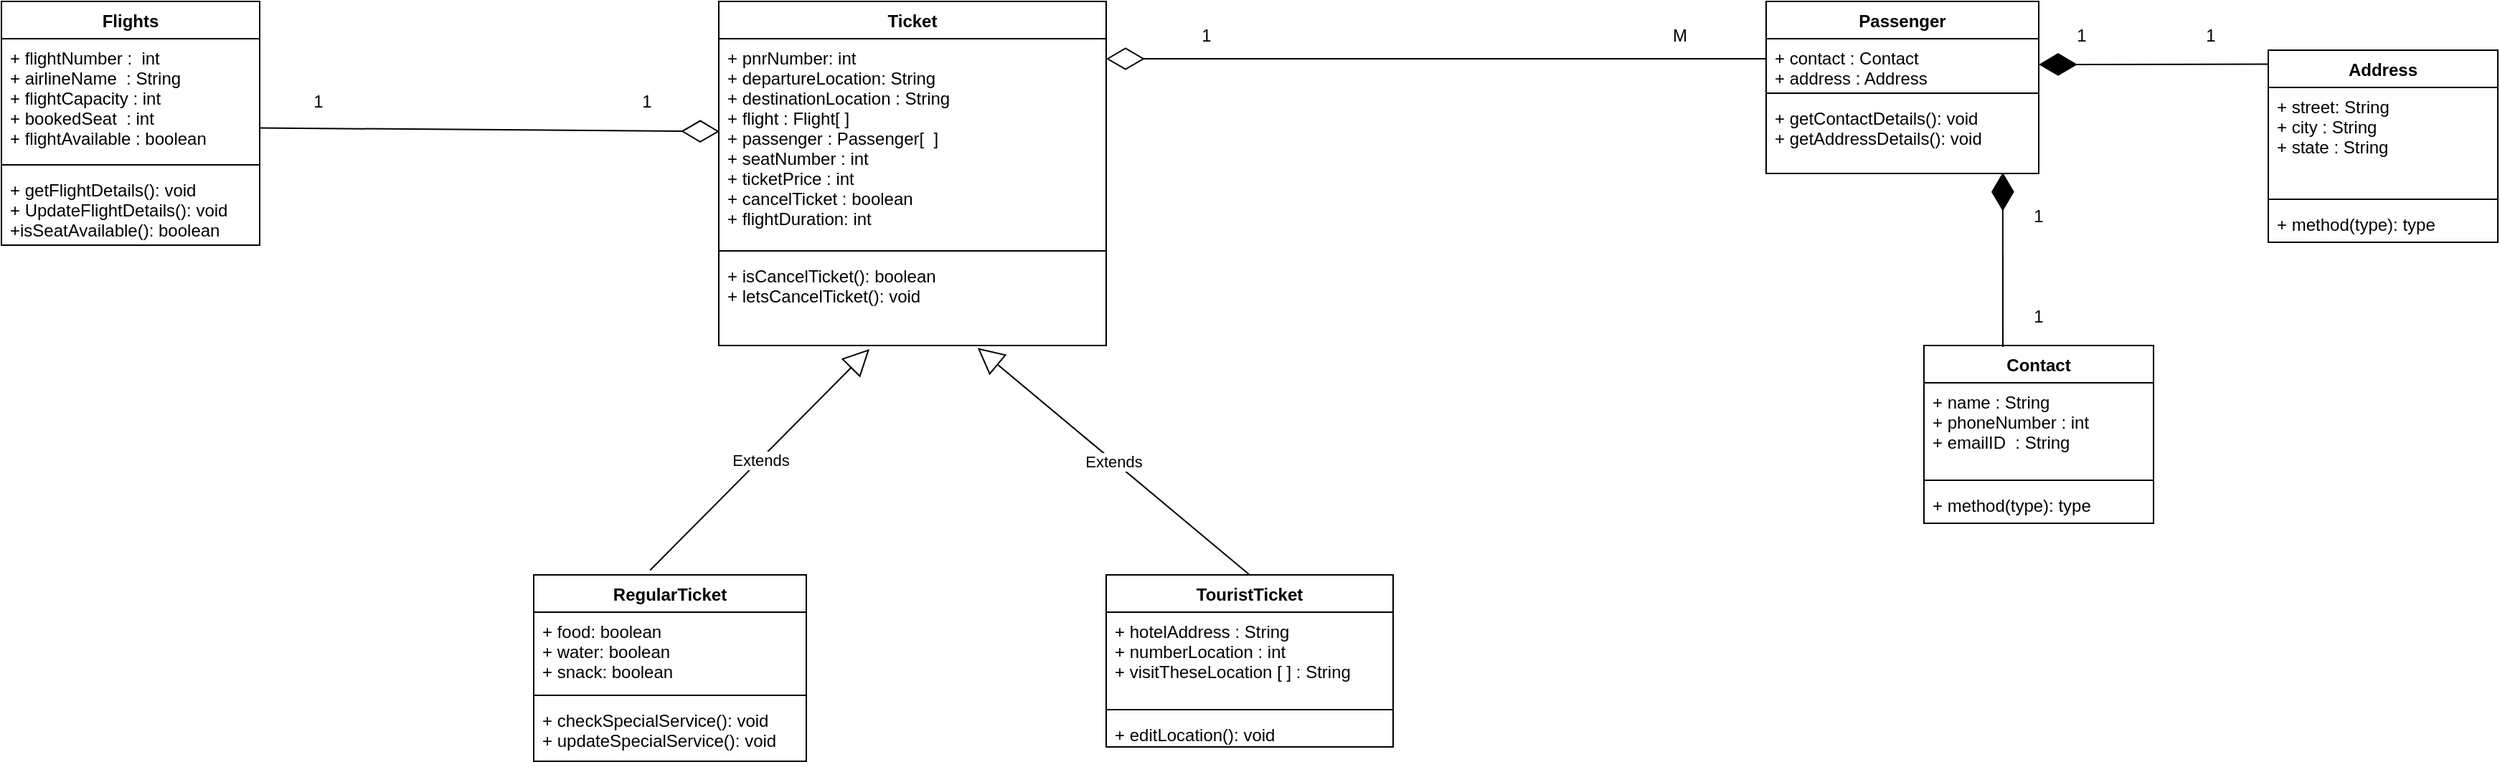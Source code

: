 <mxfile version="14.9.2" type="device"><diagram id="Smss36zBpjV6jGFIX1n4" name="Page-1"><mxGraphModel dx="1871" dy="508" grid="1" gridSize="10" guides="1" tooltips="1" connect="1" arrows="1" fold="1" page="1" pageScale="1" pageWidth="850" pageHeight="1100" math="0" shadow="0"><root><mxCell id="0"/><mxCell id="1" parent="0"/><mxCell id="hDVdwc70knxA4Nyr3FCd-5" value="Flights" style="swimlane;fontStyle=1;align=center;verticalAlign=top;childLayout=stackLayout;horizontal=1;startSize=26;horizontalStack=0;resizeParent=1;resizeParentMax=0;resizeLast=0;collapsible=1;marginBottom=0;" parent="1" vertex="1"><mxGeometry x="-440" y="120" width="180" height="170" as="geometry"/></mxCell><mxCell id="hDVdwc70knxA4Nyr3FCd-6" value="+ flightNumber :  int&#10;+ airlineName  : String&#10;+ flightCapacity : int&#10;+ bookedSeat  : int&#10;+ flightAvailable : boolean&#10;&#10;" style="text;strokeColor=none;fillColor=none;align=left;verticalAlign=top;spacingLeft=4;spacingRight=4;overflow=hidden;rotatable=0;points=[[0,0.5],[1,0.5]];portConstraint=eastwest;" parent="hDVdwc70knxA4Nyr3FCd-5" vertex="1"><mxGeometry y="26" width="180" height="84" as="geometry"/></mxCell><mxCell id="hDVdwc70knxA4Nyr3FCd-7" value="" style="line;strokeWidth=1;fillColor=none;align=left;verticalAlign=middle;spacingTop=-1;spacingLeft=3;spacingRight=3;rotatable=0;labelPosition=right;points=[];portConstraint=eastwest;" parent="hDVdwc70knxA4Nyr3FCd-5" vertex="1"><mxGeometry y="110" width="180" height="8" as="geometry"/></mxCell><mxCell id="hDVdwc70knxA4Nyr3FCd-8" value="+ getFlightDetails(): void&#10;+ UpdateFlightDetails(): void&#10;+isSeatAvailable(): boolean" style="text;strokeColor=none;fillColor=none;align=left;verticalAlign=top;spacingLeft=4;spacingRight=4;overflow=hidden;rotatable=0;points=[[0,0.5],[1,0.5]];portConstraint=eastwest;" parent="hDVdwc70knxA4Nyr3FCd-5" vertex="1"><mxGeometry y="118" width="180" height="52" as="geometry"/></mxCell><mxCell id="hDVdwc70knxA4Nyr3FCd-10" value="" style="endArrow=diamondThin;endFill=0;endSize=24;html=1;entryX=0.002;entryY=0.38;entryDx=0;entryDy=0;entryPerimeter=0;exitX=0.997;exitY=0.741;exitDx=0;exitDy=0;exitPerimeter=0;" parent="1" source="hDVdwc70knxA4Nyr3FCd-6" edge="1"><mxGeometry width="160" relative="1" as="geometry"><mxPoint x="-260" y="214.29" as="sourcePoint"/><mxPoint x="60.54" y="210.72" as="targetPoint"/><Array as="points"/></mxGeometry></mxCell><mxCell id="hDVdwc70knxA4Nyr3FCd-11" value="Ticket" style="swimlane;fontStyle=1;align=center;verticalAlign=top;childLayout=stackLayout;horizontal=1;startSize=26;horizontalStack=0;resizeParent=1;resizeParentMax=0;resizeLast=0;collapsible=1;marginBottom=0;" parent="1" vertex="1"><mxGeometry x="60" y="120" width="270" height="240" as="geometry"/></mxCell><mxCell id="hDVdwc70knxA4Nyr3FCd-12" value="+ pnrNumber: int&#10;+ departureLocation: String&#10;+ destinationLocation : String&#10;+ flight : Flight[ ]&#10;+ passenger : Passenger[  ]&#10;+ seatNumber : int &#10;+ ticketPrice : int&#10;+ cancelTicket : boolean&#10;+ flightDuration: int  &#10;&#10;" style="text;strokeColor=none;fillColor=none;align=left;verticalAlign=top;spacingLeft=4;spacingRight=4;overflow=hidden;rotatable=0;points=[[0,0.5],[1,0.5]];portConstraint=eastwest;" parent="hDVdwc70knxA4Nyr3FCd-11" vertex="1"><mxGeometry y="26" width="270" height="144" as="geometry"/></mxCell><mxCell id="hDVdwc70knxA4Nyr3FCd-13" value="" style="line;strokeWidth=1;fillColor=none;align=left;verticalAlign=middle;spacingTop=-1;spacingLeft=3;spacingRight=3;rotatable=0;labelPosition=right;points=[];portConstraint=eastwest;" parent="hDVdwc70knxA4Nyr3FCd-11" vertex="1"><mxGeometry y="170" width="270" height="8" as="geometry"/></mxCell><mxCell id="hDVdwc70knxA4Nyr3FCd-14" value="+ isCancelTicket(): boolean&#10;+ letsCancelTicket(): void" style="text;strokeColor=none;fillColor=none;align=left;verticalAlign=top;spacingLeft=4;spacingRight=4;overflow=hidden;rotatable=0;points=[[0,0.5],[1,0.5]];portConstraint=eastwest;" parent="hDVdwc70knxA4Nyr3FCd-11" vertex="1"><mxGeometry y="178" width="270" height="62" as="geometry"/></mxCell><mxCell id="hDVdwc70knxA4Nyr3FCd-15" value="RegularTicket" style="swimlane;fontStyle=1;align=center;verticalAlign=top;childLayout=stackLayout;horizontal=1;startSize=26;horizontalStack=0;resizeParent=1;resizeParentMax=0;resizeLast=0;collapsible=1;marginBottom=0;" parent="1" vertex="1"><mxGeometry x="-69" y="520" width="190" height="130" as="geometry"/></mxCell><mxCell id="hDVdwc70knxA4Nyr3FCd-16" value="+ food: boolean&#10;+ water: boolean&#10;+ snack: boolean&#10;&#10;" style="text;strokeColor=none;fillColor=none;align=left;verticalAlign=top;spacingLeft=4;spacingRight=4;overflow=hidden;rotatable=0;points=[[0,0.5],[1,0.5]];portConstraint=eastwest;" parent="hDVdwc70knxA4Nyr3FCd-15" vertex="1"><mxGeometry y="26" width="190" height="54" as="geometry"/></mxCell><mxCell id="hDVdwc70knxA4Nyr3FCd-17" value="" style="line;strokeWidth=1;fillColor=none;align=left;verticalAlign=middle;spacingTop=-1;spacingLeft=3;spacingRight=3;rotatable=0;labelPosition=right;points=[];portConstraint=eastwest;" parent="hDVdwc70knxA4Nyr3FCd-15" vertex="1"><mxGeometry y="80" width="190" height="8" as="geometry"/></mxCell><mxCell id="hDVdwc70knxA4Nyr3FCd-18" value="+ checkSpecialService(): void&#10;+ updateSpecialService(): void&#10;" style="text;strokeColor=none;fillColor=none;align=left;verticalAlign=top;spacingLeft=4;spacingRight=4;overflow=hidden;rotatable=0;points=[[0,0.5],[1,0.5]];portConstraint=eastwest;" parent="hDVdwc70knxA4Nyr3FCd-15" vertex="1"><mxGeometry y="88" width="190" height="42" as="geometry"/></mxCell><mxCell id="hDVdwc70knxA4Nyr3FCd-19" value="TouristTicket" style="swimlane;fontStyle=1;align=center;verticalAlign=top;childLayout=stackLayout;horizontal=1;startSize=26;horizontalStack=0;resizeParent=1;resizeParentMax=0;resizeLast=0;collapsible=1;marginBottom=0;" parent="1" vertex="1"><mxGeometry x="330" y="520" width="200" height="120" as="geometry"/></mxCell><mxCell id="hDVdwc70knxA4Nyr3FCd-20" value="+ hotelAddress : String&#10;+ numberLocation : int&#10;+ visitTheseLocation [ ] : String&#10;" style="text;strokeColor=none;fillColor=none;align=left;verticalAlign=top;spacingLeft=4;spacingRight=4;overflow=hidden;rotatable=0;points=[[0,0.5],[1,0.5]];portConstraint=eastwest;" parent="hDVdwc70knxA4Nyr3FCd-19" vertex="1"><mxGeometry y="26" width="200" height="64" as="geometry"/></mxCell><mxCell id="hDVdwc70knxA4Nyr3FCd-21" value="" style="line;strokeWidth=1;fillColor=none;align=left;verticalAlign=middle;spacingTop=-1;spacingLeft=3;spacingRight=3;rotatable=0;labelPosition=right;points=[];portConstraint=eastwest;" parent="hDVdwc70knxA4Nyr3FCd-19" vertex="1"><mxGeometry y="90" width="200" height="8" as="geometry"/></mxCell><mxCell id="hDVdwc70knxA4Nyr3FCd-22" value="+ editLocation(): void" style="text;strokeColor=none;fillColor=none;align=left;verticalAlign=top;spacingLeft=4;spacingRight=4;overflow=hidden;rotatable=0;points=[[0,0.5],[1,0.5]];portConstraint=eastwest;" parent="hDVdwc70knxA4Nyr3FCd-19" vertex="1"><mxGeometry y="98" width="200" height="22" as="geometry"/></mxCell><mxCell id="hDVdwc70knxA4Nyr3FCd-26" value="Extends" style="endArrow=block;endSize=16;endFill=0;html=1;exitX=0.427;exitY=-0.025;exitDx=0;exitDy=0;exitPerimeter=0;entryX=0.389;entryY=1.041;entryDx=0;entryDy=0;entryPerimeter=0;" parent="1" source="hDVdwc70knxA4Nyr3FCd-15" target="hDVdwc70knxA4Nyr3FCd-14" edge="1"><mxGeometry width="160" relative="1" as="geometry"><mxPoint x="-640" y="620" as="sourcePoint"/><mxPoint x="400" y="518" as="targetPoint"/><Array as="points"/></mxGeometry></mxCell><mxCell id="hDVdwc70knxA4Nyr3FCd-27" value="Extends" style="endArrow=block;endSize=16;endFill=0;html=1;exitX=0.5;exitY=0;exitDx=0;exitDy=0;entryX=0.668;entryY=1.026;entryDx=0;entryDy=0;entryPerimeter=0;" parent="1" source="hDVdwc70knxA4Nyr3FCd-19" target="hDVdwc70knxA4Nyr3FCd-14" edge="1"><mxGeometry width="160" relative="1" as="geometry"><mxPoint x="320" y="480" as="sourcePoint"/><mxPoint x="290" y="460" as="targetPoint"/><Array as="points"/></mxGeometry></mxCell><mxCell id="hDVdwc70knxA4Nyr3FCd-28" value="Passenger" style="swimlane;fontStyle=1;align=center;verticalAlign=top;childLayout=stackLayout;horizontal=1;startSize=26;horizontalStack=0;resizeParent=1;resizeParentMax=0;resizeLast=0;collapsible=1;marginBottom=0;" parent="1" vertex="1"><mxGeometry x="790" y="120" width="190" height="120" as="geometry"/></mxCell><mxCell id="hDVdwc70knxA4Nyr3FCd-29" value="+ contact : Contact&#10;+ address : Address" style="text;strokeColor=none;fillColor=none;align=left;verticalAlign=top;spacingLeft=4;spacingRight=4;overflow=hidden;rotatable=0;points=[[0,0.5],[1,0.5]];portConstraint=eastwest;" parent="hDVdwc70knxA4Nyr3FCd-28" vertex="1"><mxGeometry y="26" width="190" height="34" as="geometry"/></mxCell><mxCell id="hDVdwc70knxA4Nyr3FCd-30" value="" style="line;strokeWidth=1;fillColor=none;align=left;verticalAlign=middle;spacingTop=-1;spacingLeft=3;spacingRight=3;rotatable=0;labelPosition=right;points=[];portConstraint=eastwest;" parent="hDVdwc70knxA4Nyr3FCd-28" vertex="1"><mxGeometry y="60" width="190" height="8" as="geometry"/></mxCell><mxCell id="hDVdwc70knxA4Nyr3FCd-31" value="+ getContactDetails(): void&#10;+ getAddressDetails(): void" style="text;strokeColor=none;fillColor=none;align=left;verticalAlign=top;spacingLeft=4;spacingRight=4;overflow=hidden;rotatable=0;points=[[0,0.5],[1,0.5]];portConstraint=eastwest;" parent="hDVdwc70knxA4Nyr3FCd-28" vertex="1"><mxGeometry y="68" width="190" height="52" as="geometry"/></mxCell><mxCell id="hDVdwc70knxA4Nyr3FCd-32" value="" style="endArrow=diamondThin;endFill=0;endSize=24;html=1;" parent="1" edge="1"><mxGeometry width="160" relative="1" as="geometry"><mxPoint x="790" y="160" as="sourcePoint"/><mxPoint x="330" y="160" as="targetPoint"/><Array as="points"/></mxGeometry></mxCell><mxCell id="hDVdwc70knxA4Nyr3FCd-33" value="Address" style="swimlane;fontStyle=1;align=center;verticalAlign=top;childLayout=stackLayout;horizontal=1;startSize=26;horizontalStack=0;resizeParent=1;resizeParentMax=0;resizeLast=0;collapsible=1;marginBottom=0;" parent="1" vertex="1"><mxGeometry x="1140" y="154" width="160" height="134" as="geometry"/></mxCell><mxCell id="hDVdwc70knxA4Nyr3FCd-34" value="+ street: String&#10;+ city : String&#10;+ state : String" style="text;strokeColor=none;fillColor=none;align=left;verticalAlign=top;spacingLeft=4;spacingRight=4;overflow=hidden;rotatable=0;points=[[0,0.5],[1,0.5]];portConstraint=eastwest;" parent="hDVdwc70knxA4Nyr3FCd-33" vertex="1"><mxGeometry y="26" width="160" height="74" as="geometry"/></mxCell><mxCell id="hDVdwc70knxA4Nyr3FCd-35" value="" style="line;strokeWidth=1;fillColor=none;align=left;verticalAlign=middle;spacingTop=-1;spacingLeft=3;spacingRight=3;rotatable=0;labelPosition=right;points=[];portConstraint=eastwest;" parent="hDVdwc70knxA4Nyr3FCd-33" vertex="1"><mxGeometry y="100" width="160" height="8" as="geometry"/></mxCell><mxCell id="hDVdwc70knxA4Nyr3FCd-36" value="+ method(type): type" style="text;strokeColor=none;fillColor=none;align=left;verticalAlign=top;spacingLeft=4;spacingRight=4;overflow=hidden;rotatable=0;points=[[0,0.5],[1,0.5]];portConstraint=eastwest;" parent="hDVdwc70knxA4Nyr3FCd-33" vertex="1"><mxGeometry y="108" width="160" height="26" as="geometry"/></mxCell><mxCell id="hDVdwc70knxA4Nyr3FCd-38" value="Contact" style="swimlane;fontStyle=1;align=center;verticalAlign=top;childLayout=stackLayout;horizontal=1;startSize=26;horizontalStack=0;resizeParent=1;resizeParentMax=0;resizeLast=0;collapsible=1;marginBottom=0;" parent="1" vertex="1"><mxGeometry x="900" y="360" width="160" height="124" as="geometry"/></mxCell><mxCell id="hDVdwc70knxA4Nyr3FCd-39" value="+ name : String&#10;+ phoneNumber : int&#10;+ emailID  : String&#10;" style="text;strokeColor=none;fillColor=none;align=left;verticalAlign=top;spacingLeft=4;spacingRight=4;overflow=hidden;rotatable=0;points=[[0,0.5],[1,0.5]];portConstraint=eastwest;" parent="hDVdwc70knxA4Nyr3FCd-38" vertex="1"><mxGeometry y="26" width="160" height="64" as="geometry"/></mxCell><mxCell id="hDVdwc70knxA4Nyr3FCd-40" value="" style="line;strokeWidth=1;fillColor=none;align=left;verticalAlign=middle;spacingTop=-1;spacingLeft=3;spacingRight=3;rotatable=0;labelPosition=right;points=[];portConstraint=eastwest;" parent="hDVdwc70knxA4Nyr3FCd-38" vertex="1"><mxGeometry y="90" width="160" height="8" as="geometry"/></mxCell><mxCell id="hDVdwc70knxA4Nyr3FCd-41" value="+ method(type): type" style="text;strokeColor=none;fillColor=none;align=left;verticalAlign=top;spacingLeft=4;spacingRight=4;overflow=hidden;rotatable=0;points=[[0,0.5],[1,0.5]];portConstraint=eastwest;" parent="hDVdwc70knxA4Nyr3FCd-38" vertex="1"><mxGeometry y="98" width="160" height="26" as="geometry"/></mxCell><mxCell id="hDVdwc70knxA4Nyr3FCd-43" value="" style="endArrow=diamondThin;endFill=1;endSize=24;html=1;entryX=0.868;entryY=0.987;entryDx=0;entryDy=0;entryPerimeter=0;" parent="1" target="hDVdwc70knxA4Nyr3FCd-31" edge="1"><mxGeometry width="160" relative="1" as="geometry"><mxPoint x="955" y="361" as="sourcePoint"/><mxPoint x="947" y="240" as="targetPoint"/></mxGeometry></mxCell><mxCell id="hDVdwc70knxA4Nyr3FCd-44" value="" style="endArrow=diamondThin;endFill=1;endSize=24;html=1;entryX=1;entryY=0.5;entryDx=0;entryDy=0;exitX=0.001;exitY=-0.009;exitDx=0;exitDy=0;exitPerimeter=0;" parent="1" edge="1"><mxGeometry width="160" relative="1" as="geometry"><mxPoint x="1140.16" y="163.766" as="sourcePoint"/><mxPoint x="980" y="164" as="targetPoint"/></mxGeometry></mxCell><mxCell id="XZ1GeklF8mGMiT-Alhls-1" value="1" style="text;html=1;strokeColor=none;fillColor=none;align=center;verticalAlign=middle;whiteSpace=wrap;rounded=0;" parent="1" vertex="1"><mxGeometry x="-239" y="180" width="40" height="20" as="geometry"/></mxCell><mxCell id="XZ1GeklF8mGMiT-Alhls-2" value="1" style="text;html=1;strokeColor=none;fillColor=none;align=center;verticalAlign=middle;whiteSpace=wrap;rounded=0;" parent="1" vertex="1"><mxGeometry x="-10" y="180" width="40" height="20" as="geometry"/></mxCell><mxCell id="XZ1GeklF8mGMiT-Alhls-6" value="M" style="text;html=1;strokeColor=none;fillColor=none;align=center;verticalAlign=middle;whiteSpace=wrap;rounded=0;" parent="1" vertex="1"><mxGeometry x="710" y="134" width="40" height="20" as="geometry"/></mxCell><mxCell id="XZ1GeklF8mGMiT-Alhls-7" value="1" style="text;html=1;strokeColor=none;fillColor=none;align=center;verticalAlign=middle;whiteSpace=wrap;rounded=0;" parent="1" vertex="1"><mxGeometry x="380" y="134" width="40" height="20" as="geometry"/></mxCell><mxCell id="XZ1GeklF8mGMiT-Alhls-8" value="1" style="text;html=1;strokeColor=none;fillColor=none;align=center;verticalAlign=middle;whiteSpace=wrap;rounded=0;" parent="1" vertex="1"><mxGeometry x="960" y="330" width="40" height="20" as="geometry"/></mxCell><mxCell id="XZ1GeklF8mGMiT-Alhls-9" value="1" style="text;html=1;strokeColor=none;fillColor=none;align=center;verticalAlign=middle;whiteSpace=wrap;rounded=0;" parent="1" vertex="1"><mxGeometry x="960" y="260" width="40" height="20" as="geometry"/></mxCell><mxCell id="XZ1GeklF8mGMiT-Alhls-10" value="1" style="text;html=1;strokeColor=none;fillColor=none;align=center;verticalAlign=middle;whiteSpace=wrap;rounded=0;" parent="1" vertex="1"><mxGeometry x="990" y="134" width="40" height="20" as="geometry"/></mxCell><mxCell id="XZ1GeklF8mGMiT-Alhls-11" value="1" style="text;html=1;strokeColor=none;fillColor=none;align=center;verticalAlign=middle;whiteSpace=wrap;rounded=0;" parent="1" vertex="1"><mxGeometry x="1080" y="134" width="40" height="20" as="geometry"/></mxCell></root></mxGraphModel></diagram></mxfile>